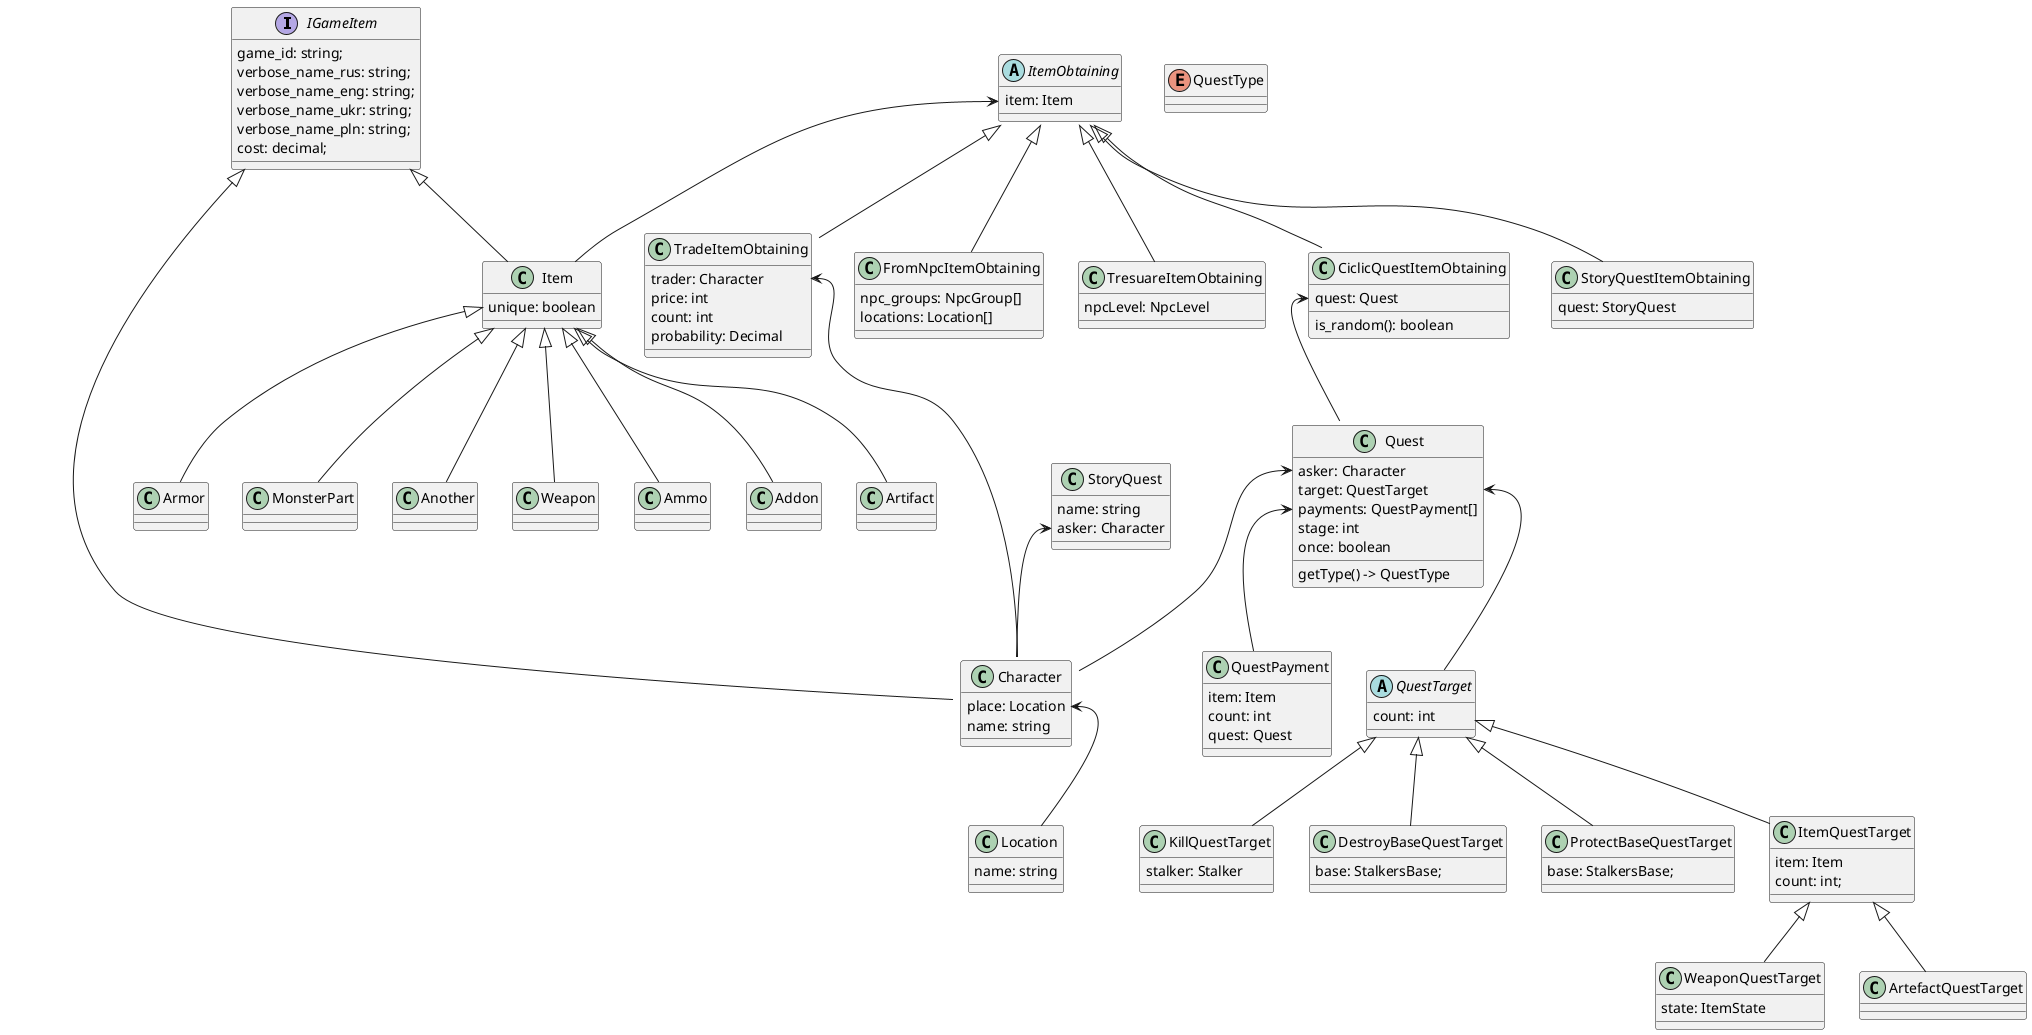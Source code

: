 @startuml
'https://plantuml.com/class-diagram


interface IGameItem{
    game_id: string;
    verbose_name_rus: string;
    verbose_name_eng: string;
    verbose_name_ukr: string;
    verbose_name_pln: string;
    cost: decimal;
}

class Item extends IGameItem{
unique: boolean
}
class Weapon extends Item
class Ammo extends Item
class Addon extends Item
class Artifact extends Item
class Armor extends Item
class MonsterPart extends Item
class Another extends Item

class Character extends IGameItem{
    place: Location
    name: string
}

class Location{
name: string
}

class Quest{
    asker: Character
    target: QuestTarget
    payments: QuestPayment[]
    stage: int
    once: boolean

    getType() -> QuestType
}

enum QuestType{}

abstract  class QuestTarget{
    count: int
}

class ItemQuestTarget extends QuestTarget{
    item: Item
    count: int;
}

class WeaponQuestTarget extends ItemQuestTarget{
    state: ItemState
}

class ArtefactQuestTarget extends ItemQuestTarget{

}

class KillQuestTarget extends QuestTarget{
    stalker: Stalker
}

class DestroyBaseQuestTarget extends QuestTarget{
    base: StalkersBase;
}

class ProtectBaseQuestTarget extends QuestTarget{
    base: StalkersBase;
}

class QuestPayment{
    item: Item
    count: int
    quest: Quest
}

Quest::asker <-- Character
Quest::target <-- QuestTarget
Quest::payments <-- QuestPayment
Character::place <-- Location

abstract class ItemObtaining{
    item: Item
}

class CiclicQuestItemObtaining extends ItemObtaining{
    quest: Quest
    is_random(): boolean
}

class StoryQuestItemObtaining extends ItemObtaining{
    quest: StoryQuest
}

class TradeItemObtaining  extends ItemObtaining{
    trader: Character
    price: int
    count: int
    probability: Decimal
}

TradeItemObtaining::trader <-- Character

class StoryQuest{
    name: string
    asker: Character
}

ItemObtaining::item <-- Item
CiclicQuestItemObtaining::quest <-- Quest
StoryQuest::asker <-- Character

class FromNpcItemObtaining extends ItemObtaining{
    npc_groups: NpcGroup[]
    locations: Location[]
}

class TresuareItemObtaining extends ItemObtaining{
    npcLevel: NpcLevel
}


@enduml
